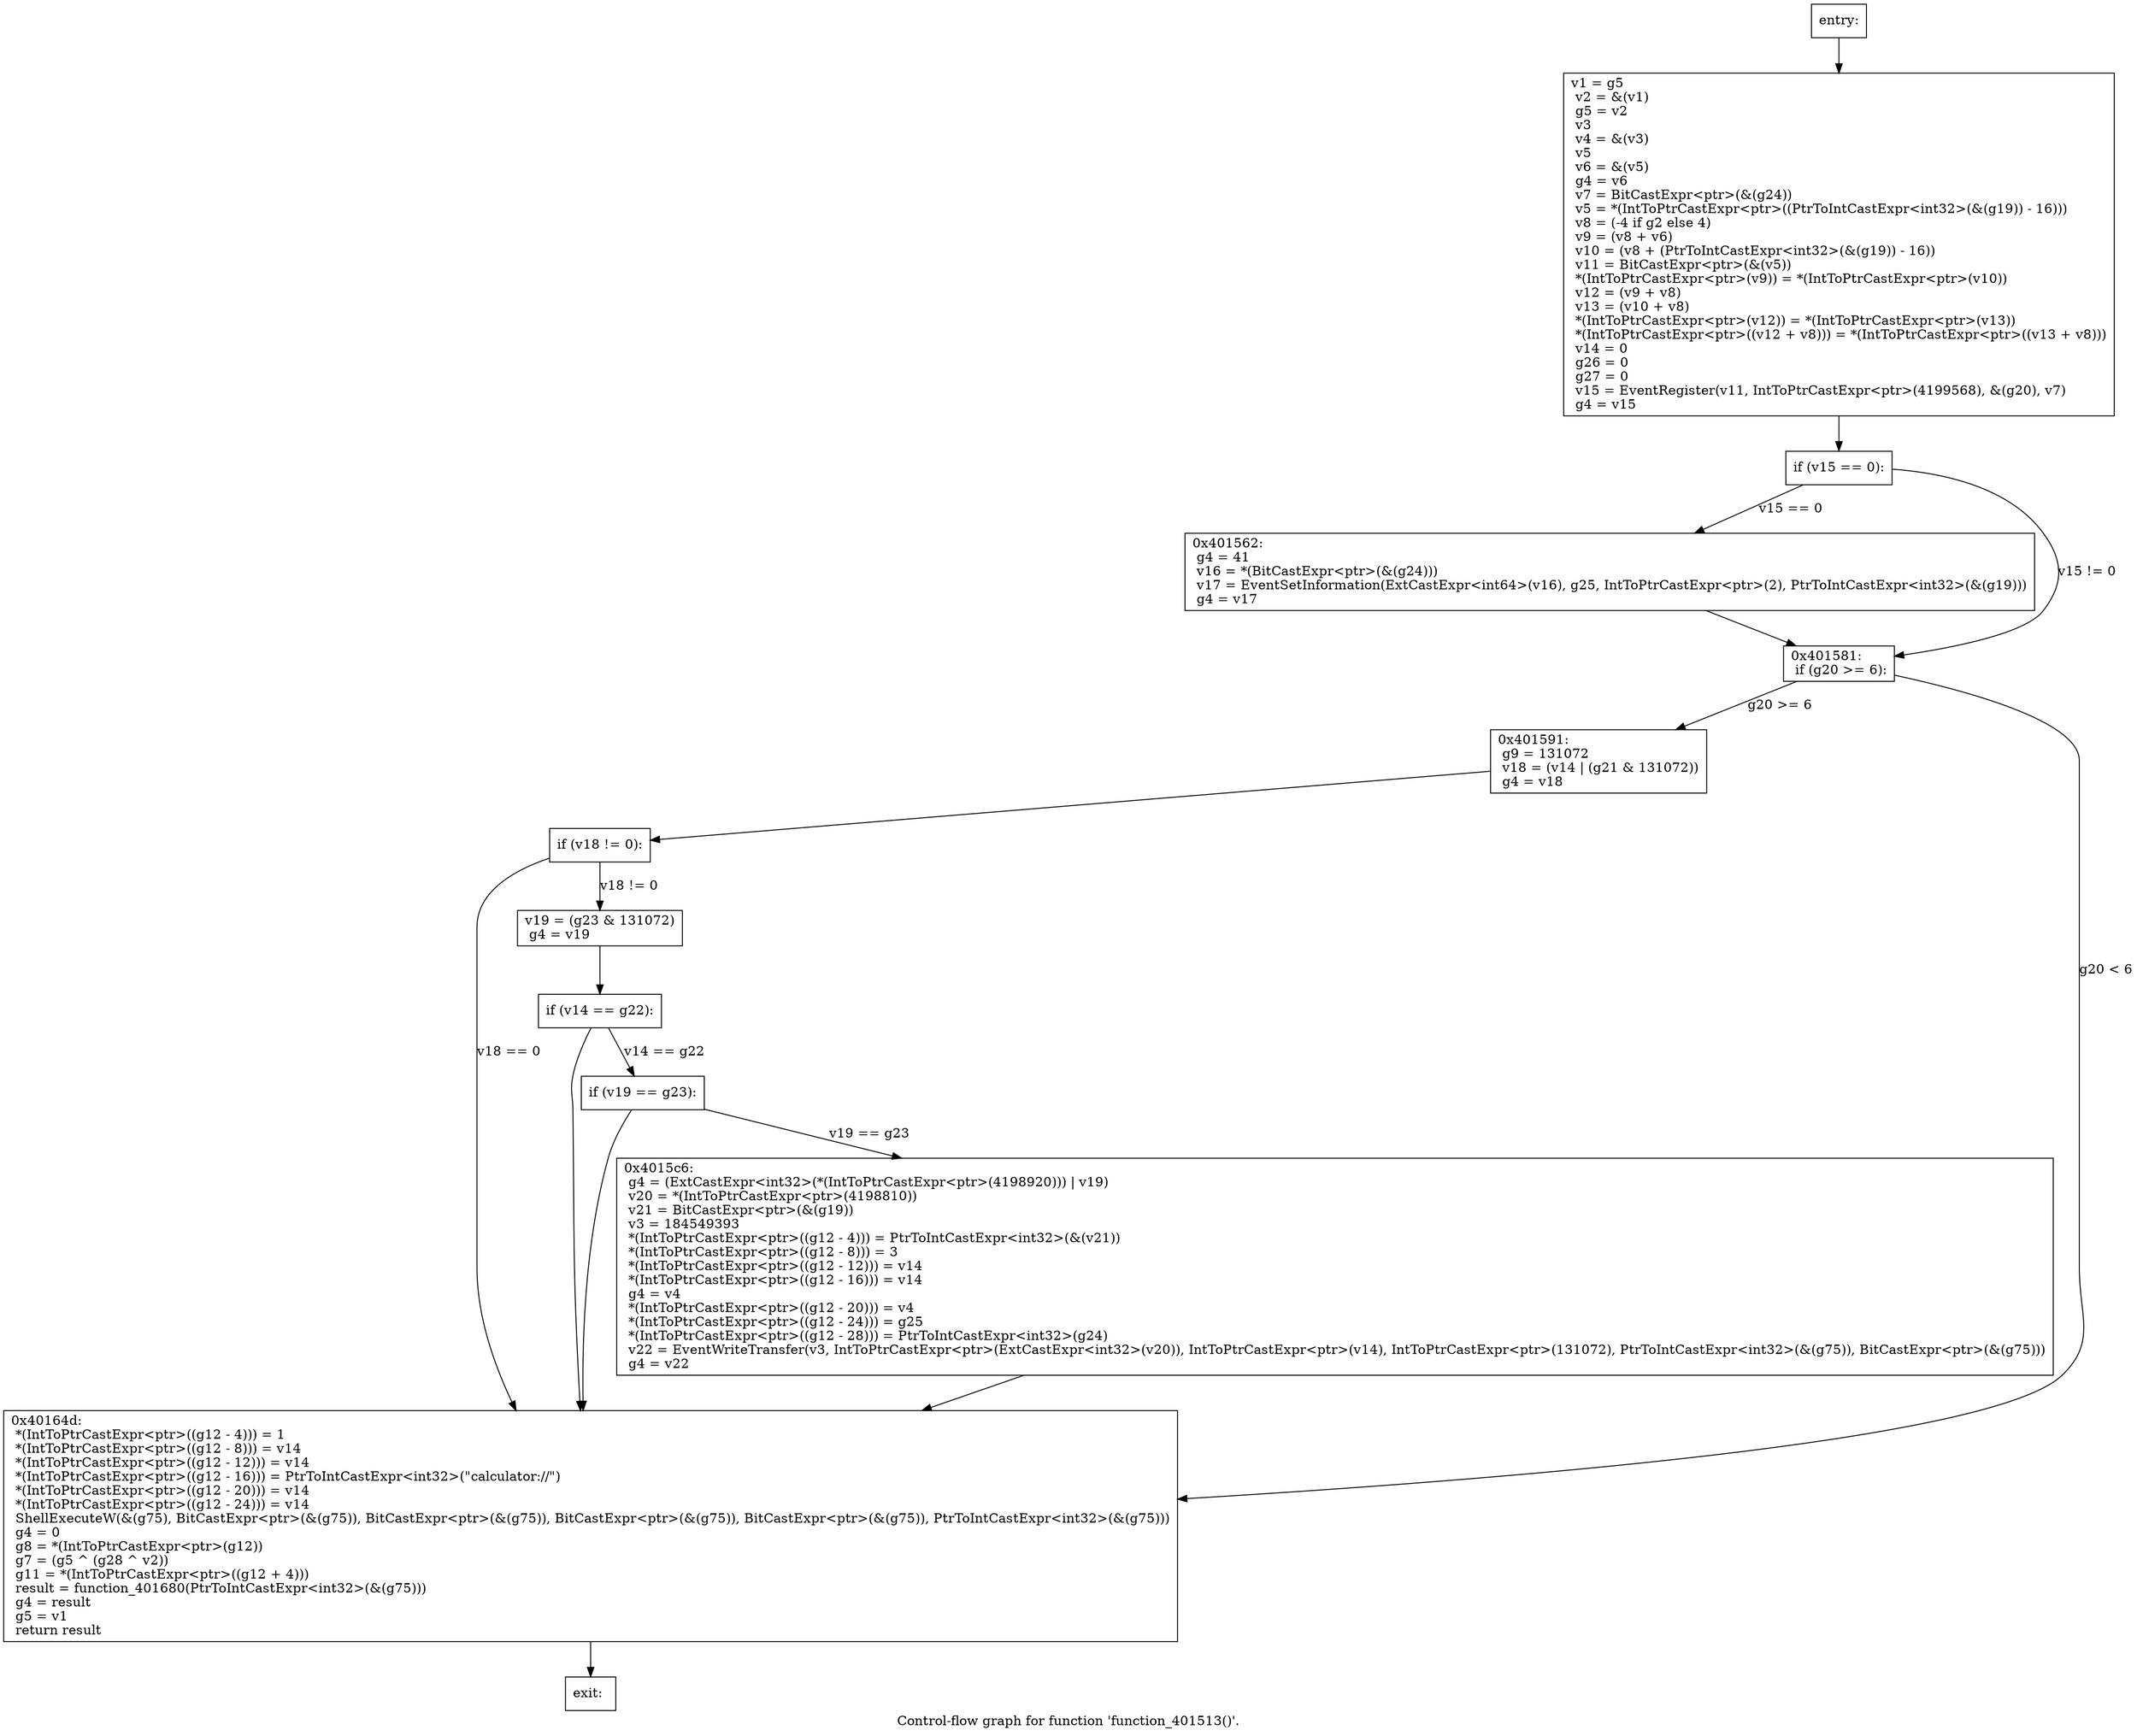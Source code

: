 digraph "Control-flow graph for function 'function_401513()'." {
  label="Control-flow graph for function 'function_401513()'.";
  node [shape=record];

  Node000001D420AC4270 [label="{entry:\l}"];
  Node000001D420AC4270 -> Node000001D420AC5850;
  Node000001D420AC5850 [label="{  v1 = g5\l  v2 = &(v1)\l  g5 = v2\l  v3\l  v4 = &(v3)\l  v5\l  v6 = &(v5)\l  g4 = v6\l  v7 = BitCastExpr\<ptr\>(&(g24))\l  v5 = *(IntToPtrCastExpr\<ptr\>((PtrToIntCastExpr\<int32\>(&(g19)) - 16)))\l  v8 = (-4 if g2 else 4)\l  v9 = (v8 + v6)\l  v10 = (v8 + (PtrToIntCastExpr\<int32\>(&(g19)) - 16))\l  v11 = BitCastExpr\<ptr\>(&(v5))\l  *(IntToPtrCastExpr\<ptr\>(v9)) = *(IntToPtrCastExpr\<ptr\>(v10))\l  v12 = (v9 + v8)\l  v13 = (v10 + v8)\l  *(IntToPtrCastExpr\<ptr\>(v12)) = *(IntToPtrCastExpr\<ptr\>(v13))\l  *(IntToPtrCastExpr\<ptr\>((v12 + v8))) = *(IntToPtrCastExpr\<ptr\>((v13 + v8)))\l  v14 = 0\l  g26 = 0\l  g27 = 0\l  v15 = EventRegister(v11, IntToPtrCastExpr\<ptr\>(4199568), &(g20), v7)\l  g4 = v15\l}"];
  Node000001D420AC5850 -> Node000001D420AC5930;
  Node000001D420AC5930 [label="{  if (v15 == 0):\l}"];
  Node000001D420AC5930 -> Node000001D420AC4C80 [label="v15 == 0"];
  Node000001D420AC5930 -> Node000001D420AC5BD0 [label="v15 != 0"];
  Node000001D420AC4C80 [label="{0x401562:\l  g4 = 41\l  v16 = *(BitCastExpr\<ptr\>(&(g24)))\l  v17 = EventSetInformation(ExtCastExpr\<int64\>(v16), g25, IntToPtrCastExpr\<ptr\>(2), PtrToIntCastExpr\<int32\>(&(g19)))\l  g4 = v17\l}"];
  Node000001D420AC4C80 -> Node000001D420AC5BD0;
  Node000001D420AC5BD0 [label="{0x401581:\l  if (g20 \>= 6):\l}"];
  Node000001D420AC5BD0 -> Node000001D420AC59A0 [label="g20 \>= 6"];
  Node000001D420AC5BD0 -> Node000001D420AC5460 [label="g20 \< 6"];
  Node000001D420AC59A0 [label="{0x401591:\l  g9 = 131072\l  v18 = (v14 \| (g21 & 131072))\l  g4 = v18\l}"];
  Node000001D420AC59A0 -> Node000001D420AC5A80;
  Node000001D420AC5460 [label="{0x40164d:\l  *(IntToPtrCastExpr\<ptr\>((g12 - 4))) = 1\l  *(IntToPtrCastExpr\<ptr\>((g12 - 8))) = v14\l  *(IntToPtrCastExpr\<ptr\>((g12 - 12))) = v14\l  *(IntToPtrCastExpr\<ptr\>((g12 - 16))) = PtrToIntCastExpr\<int32\>(\"calculator://\")\l  *(IntToPtrCastExpr\<ptr\>((g12 - 20))) = v14\l  *(IntToPtrCastExpr\<ptr\>((g12 - 24))) = v14\l  ShellExecuteW(&(g75), BitCastExpr\<ptr\>(&(g75)), BitCastExpr\<ptr\>(&(g75)), BitCastExpr\<ptr\>(&(g75)), BitCastExpr\<ptr\>(&(g75)), PtrToIntCastExpr\<int32\>(&(g75)))\l  g4 = 0\l  g8 = *(IntToPtrCastExpr\<ptr\>(g12))\l  g7 = (g5 ^ (g28 ^ v2))\l  g11 = *(IntToPtrCastExpr\<ptr\>((g12 + 4)))\l  result = function_401680(PtrToIntCastExpr\<int32\>(&(g75)))\l  g4 = result\l  g5 = v1\l  return result\l}"];
  Node000001D420AC5460 -> Node000001D420AC42E0;
  Node000001D420AC5A80 [label="{  if (v18 != 0):\l}"];
  Node000001D420AC5A80 -> Node000001D420AC5AF0 [label="v18 != 0"];
  Node000001D420AC5A80 -> Node000001D420AC5460 [label="v18 == 0"];
  Node000001D420AC42E0 [label="{exit:\l}"];
  Node000001D420AC5AF0 [label="{  v19 = (g23 & 131072)\l  g4 = v19\l}"];
  Node000001D420AC5AF0 -> Node000001D420AC4CF0;
  Node000001D420AC4CF0 [label="{  if (v14 == g22):\l}"];
  Node000001D420AC4CF0 -> Node000001D420AC45F0 [label="v14 == g22"];
  Node000001D420AC4CF0 -> Node000001D420AC5460;
  Node000001D420AC45F0 [label="{  if (v19 == g23):\l}"];
  Node000001D420AC45F0 -> Node000001D420AC5070 [label="v19 == g23"];
  Node000001D420AC45F0 -> Node000001D420AC5460;
  Node000001D420AC5070 [label="{0x4015c6:\l  g4 = (ExtCastExpr\<int32\>(*(IntToPtrCastExpr\<ptr\>(4198920))) \| v19)\l  v20 = *(IntToPtrCastExpr\<ptr\>(4198810))\l  v21 = BitCastExpr\<ptr\>(&(g19))\l  v3 = 184549393\l  *(IntToPtrCastExpr\<ptr\>((g12 - 4))) = PtrToIntCastExpr\<int32\>(&(v21))\l  *(IntToPtrCastExpr\<ptr\>((g12 - 8))) = 3\l  *(IntToPtrCastExpr\<ptr\>((g12 - 12))) = v14\l  *(IntToPtrCastExpr\<ptr\>((g12 - 16))) = v14\l  g4 = v4\l  *(IntToPtrCastExpr\<ptr\>((g12 - 20))) = v4\l  *(IntToPtrCastExpr\<ptr\>((g12 - 24))) = g25\l  *(IntToPtrCastExpr\<ptr\>((g12 - 28))) = PtrToIntCastExpr\<int32\>(g24)\l  v22 = EventWriteTransfer(v3, IntToPtrCastExpr\<ptr\>(ExtCastExpr\<int32\>(v20)), IntToPtrCastExpr\<ptr\>(v14), IntToPtrCastExpr\<ptr\>(131072), PtrToIntCastExpr\<int32\>(&(g75)), BitCastExpr\<ptr\>(&(g75)))\l  g4 = v22\l}"];
  Node000001D420AC5070 -> Node000001D420AC5460;

}
